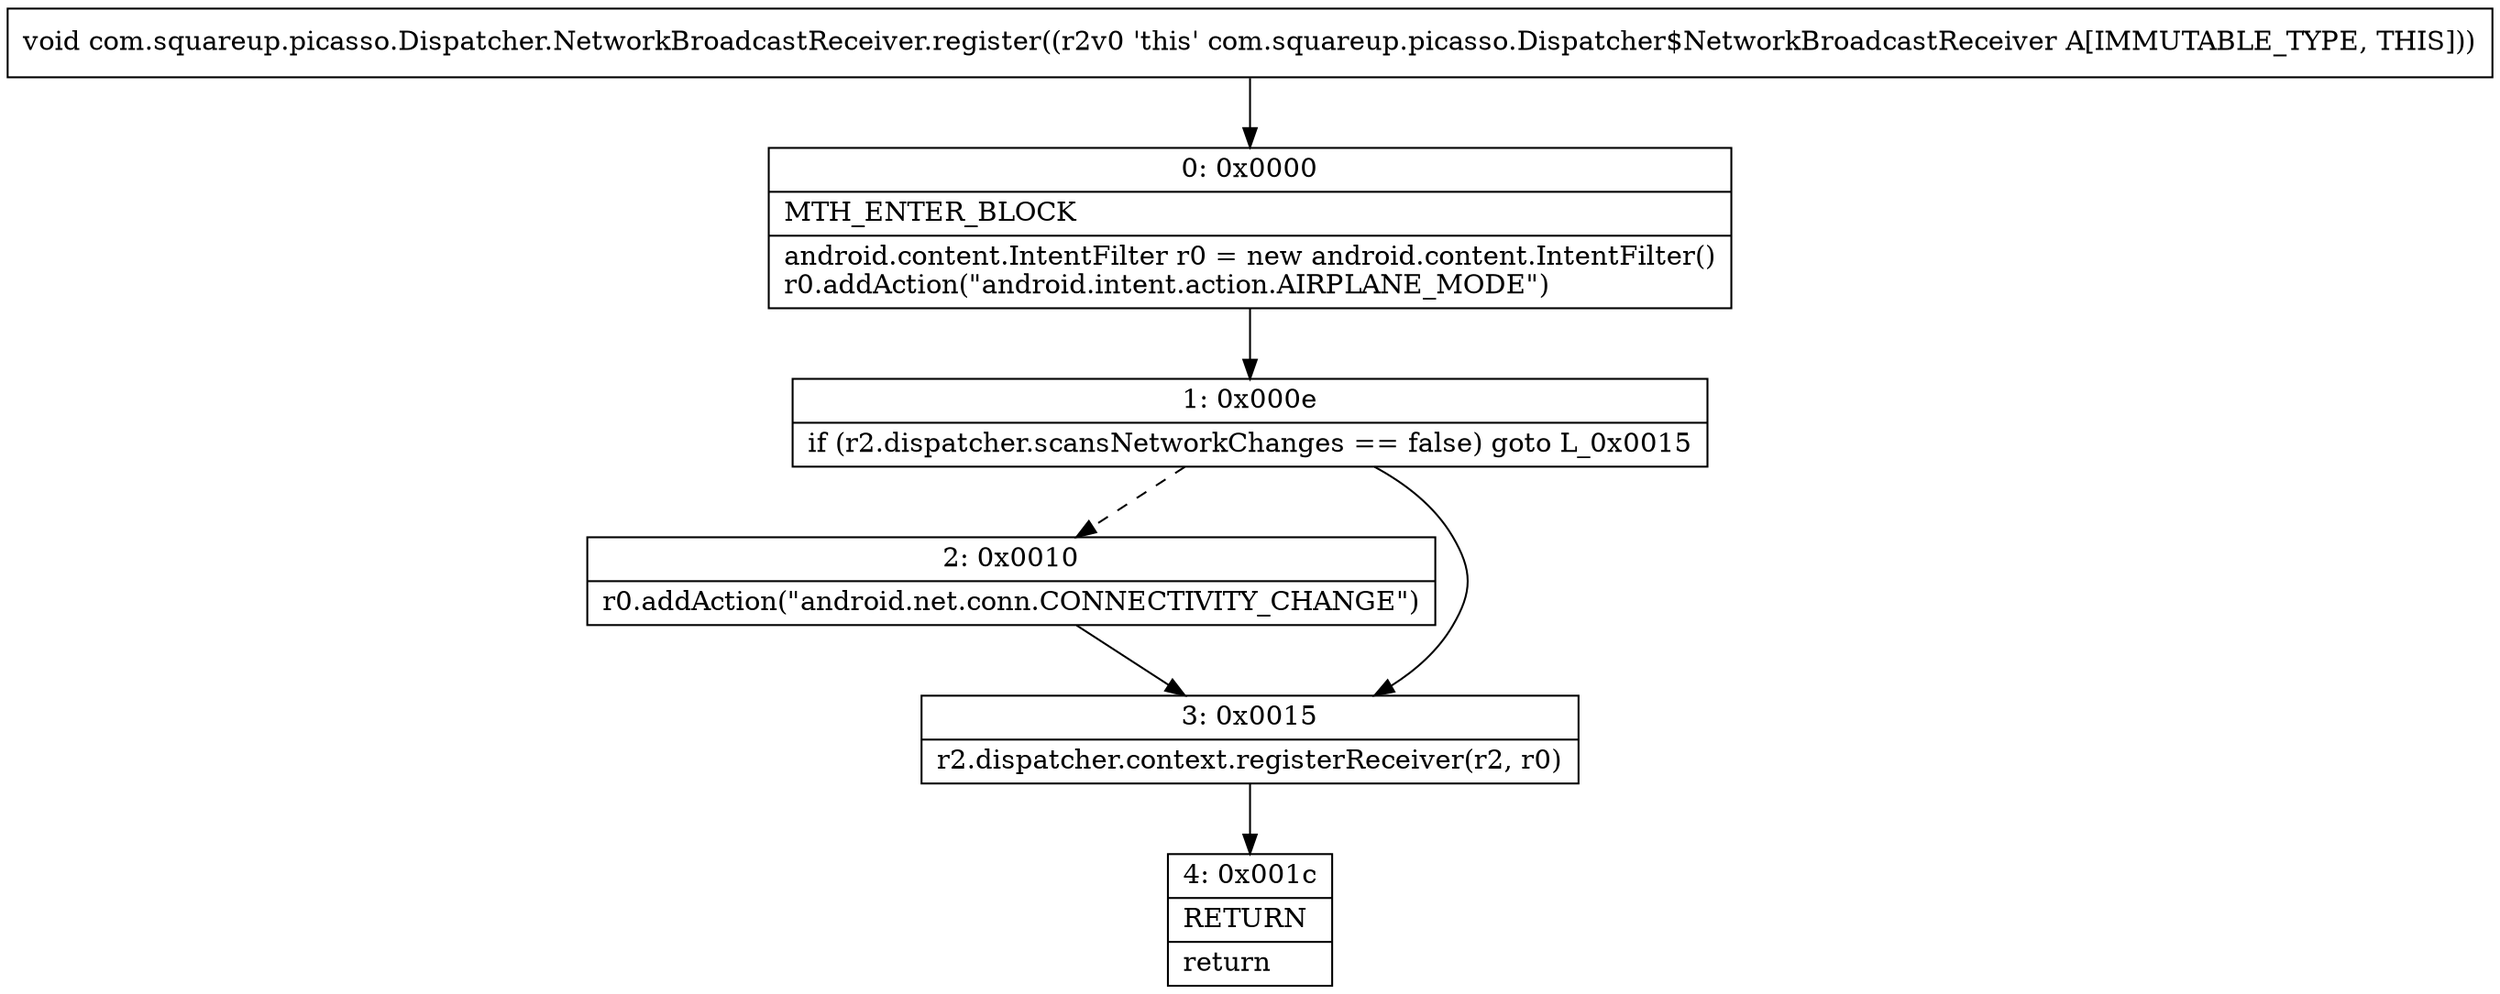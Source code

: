 digraph "CFG forcom.squareup.picasso.Dispatcher.NetworkBroadcastReceiver.register()V" {
Node_0 [shape=record,label="{0\:\ 0x0000|MTH_ENTER_BLOCK\l|android.content.IntentFilter r0 = new android.content.IntentFilter()\lr0.addAction(\"android.intent.action.AIRPLANE_MODE\")\l}"];
Node_1 [shape=record,label="{1\:\ 0x000e|if (r2.dispatcher.scansNetworkChanges == false) goto L_0x0015\l}"];
Node_2 [shape=record,label="{2\:\ 0x0010|r0.addAction(\"android.net.conn.CONNECTIVITY_CHANGE\")\l}"];
Node_3 [shape=record,label="{3\:\ 0x0015|r2.dispatcher.context.registerReceiver(r2, r0)\l}"];
Node_4 [shape=record,label="{4\:\ 0x001c|RETURN\l|return\l}"];
MethodNode[shape=record,label="{void com.squareup.picasso.Dispatcher.NetworkBroadcastReceiver.register((r2v0 'this' com.squareup.picasso.Dispatcher$NetworkBroadcastReceiver A[IMMUTABLE_TYPE, THIS])) }"];
MethodNode -> Node_0;
Node_0 -> Node_1;
Node_1 -> Node_2[style=dashed];
Node_1 -> Node_3;
Node_2 -> Node_3;
Node_3 -> Node_4;
}

